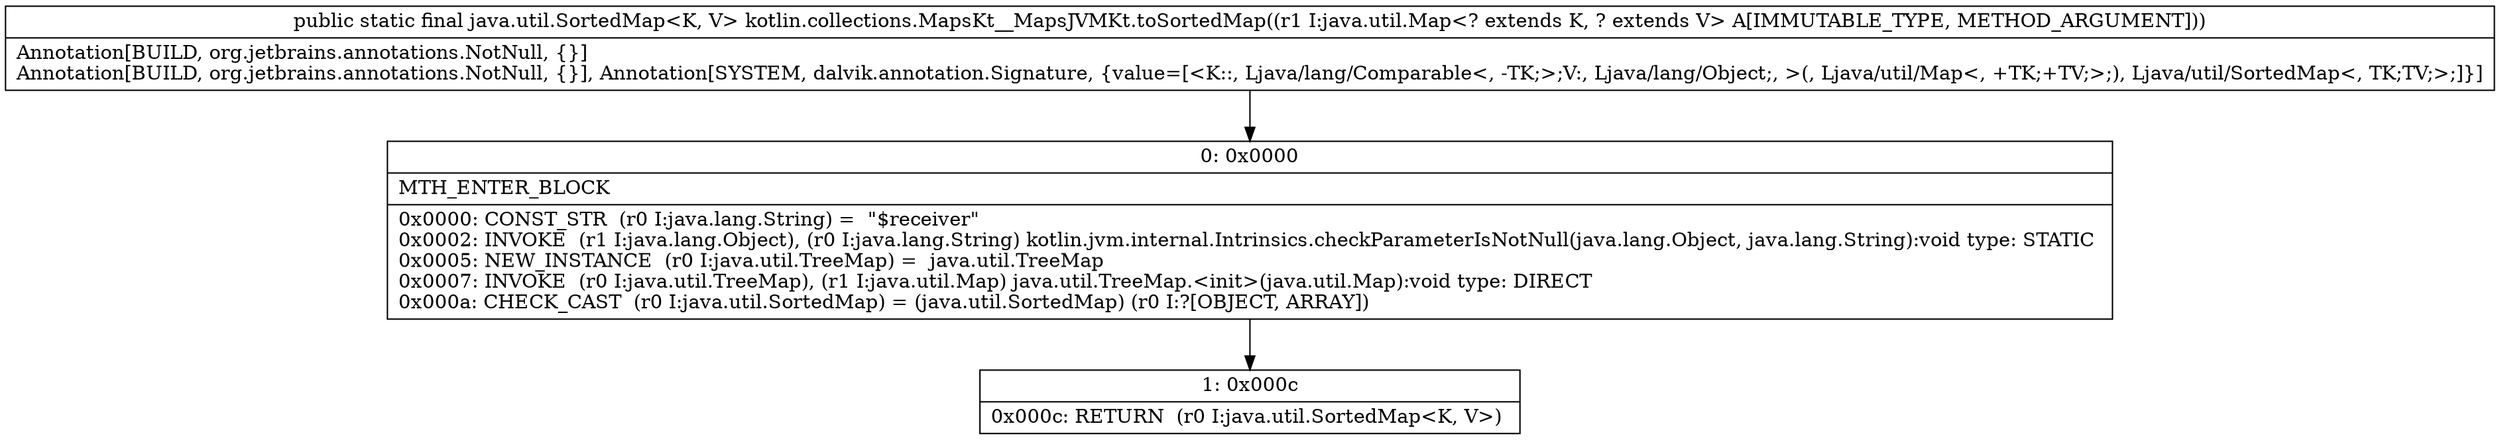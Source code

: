 digraph "CFG forkotlin.collections.MapsKt__MapsJVMKt.toSortedMap(Ljava\/util\/Map;)Ljava\/util\/SortedMap;" {
Node_0 [shape=record,label="{0\:\ 0x0000|MTH_ENTER_BLOCK\l|0x0000: CONST_STR  (r0 I:java.lang.String) =  \"$receiver\" \l0x0002: INVOKE  (r1 I:java.lang.Object), (r0 I:java.lang.String) kotlin.jvm.internal.Intrinsics.checkParameterIsNotNull(java.lang.Object, java.lang.String):void type: STATIC \l0x0005: NEW_INSTANCE  (r0 I:java.util.TreeMap) =  java.util.TreeMap \l0x0007: INVOKE  (r0 I:java.util.TreeMap), (r1 I:java.util.Map) java.util.TreeMap.\<init\>(java.util.Map):void type: DIRECT \l0x000a: CHECK_CAST  (r0 I:java.util.SortedMap) = (java.util.SortedMap) (r0 I:?[OBJECT, ARRAY]) \l}"];
Node_1 [shape=record,label="{1\:\ 0x000c|0x000c: RETURN  (r0 I:java.util.SortedMap\<K, V\>) \l}"];
MethodNode[shape=record,label="{public static final java.util.SortedMap\<K, V\> kotlin.collections.MapsKt__MapsJVMKt.toSortedMap((r1 I:java.util.Map\<? extends K, ? extends V\> A[IMMUTABLE_TYPE, METHOD_ARGUMENT]))  | Annotation[BUILD, org.jetbrains.annotations.NotNull, \{\}]\lAnnotation[BUILD, org.jetbrains.annotations.NotNull, \{\}], Annotation[SYSTEM, dalvik.annotation.Signature, \{value=[\<K::, Ljava\/lang\/Comparable\<, \-TK;\>;V:, Ljava\/lang\/Object;, \>(, Ljava\/util\/Map\<, +TK;+TV;\>;), Ljava\/util\/SortedMap\<, TK;TV;\>;]\}]\l}"];
MethodNode -> Node_0;
Node_0 -> Node_1;
}

